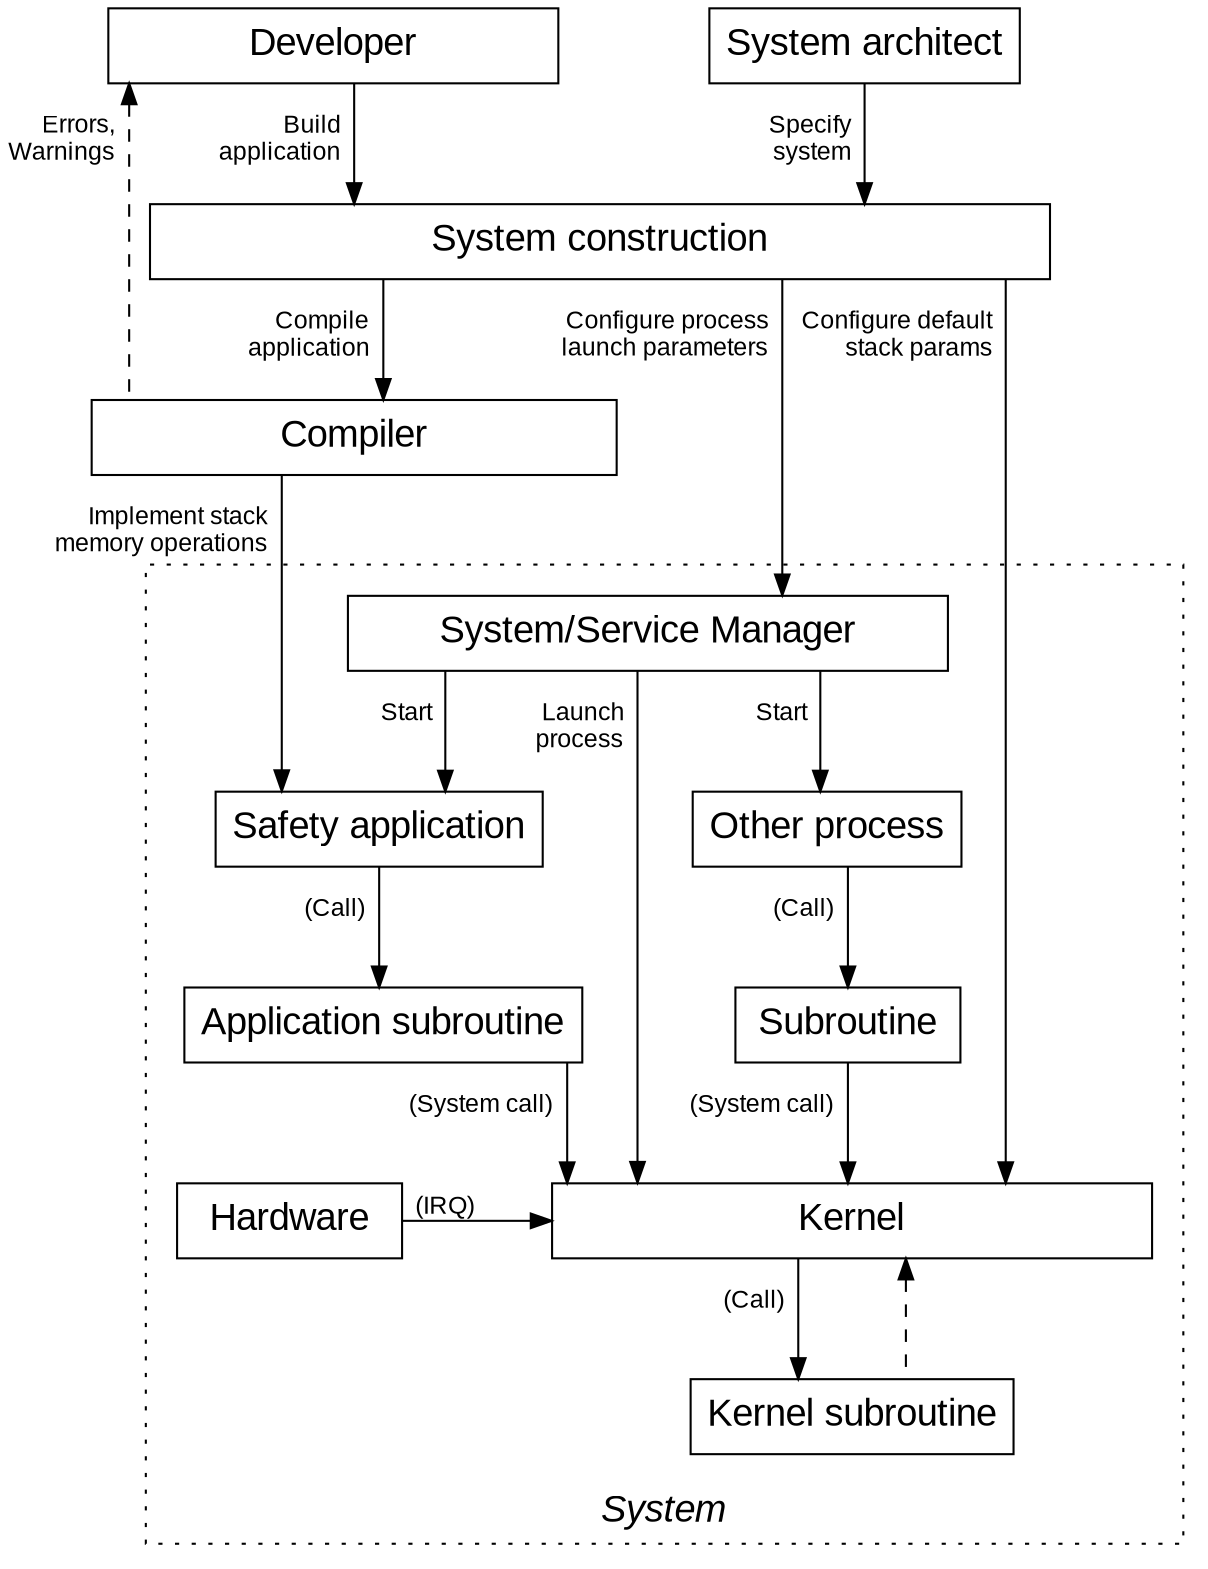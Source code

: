 digraph G {
node [shape=box width=1.5 height=0.5 fontname=arial fontsize=18]
graph [splines=ortho ranksep=0.8 nodesep=1]
edge [fontname=arial fontsize=12]
layout=dot; overlap=false; ordering=out;

{rank=same
    Developer [width=3]
    Architect [label="System architect"] }

Compiler [width=3.5]
Build [label="System construction" width=6]

subgraph cluster_0 { style=dotted margin=15
                     label=<<i>System</i>> labelloc=b
                     fontname="arial" fontsize=18
    Manager [label="System/Service Manager" width=4]
    { rank=same
        Application [label="Safety application"]
        Other [label="Other process"] }
    ASub [label="Application subroutine"]
    TSub [label="Subroutine"]
    { rank=same
        Hardware
        Kernel [width=4] }
    KSub [label="Kernel subroutine"]
    }

Developer -> Build [taillabel="\rBuild  \rapplication  \r" weight=2]
Developer -> Compiler [dir=back style=dashed taillabel="\rErrors,  \rWarnings  \r"]
Architect -> Build [taillabel="\rSpecify  \rsystem  \r"]
Build -> Manager [taillabel="\rConfigure process  \rlaunch parameters  \r"]
Build-> Kernel [taillabel="\rConfigure default  \rstack params  \r"]
Build -> Compiler [taillabel="\rCompile  \rapplication  \r" weight=3]
Compiler -> Application [taillabel="\rImplement stack  \rmemory operations  \r"]
Compiler -> Manager [style=invis]
Manager -> Application [taillabel="\rStart  \r" weight=4]
Manager -> Other [taillabel="\rStart  \r"]
Manager -> Kernel [taillabel="\rLaunch  \rprocess  \r"]
Application -> ASub [taillabel="\r(Call)  \r"]

ASub -> Kernel [taillabel="\r(System call)  \r"]
Other -> TSub [taillabel="\r(Call)  \r"]
TSub -> Kernel [taillabel="\r(System call)  \r"]
Kernel -> KSub [taillabel="\r(Call)  \r"]
Kernel -> KSub [dir=back style=dashed]
Hardware -> Kernel[taillabel="\n  (IRQ)\n" ]
}
